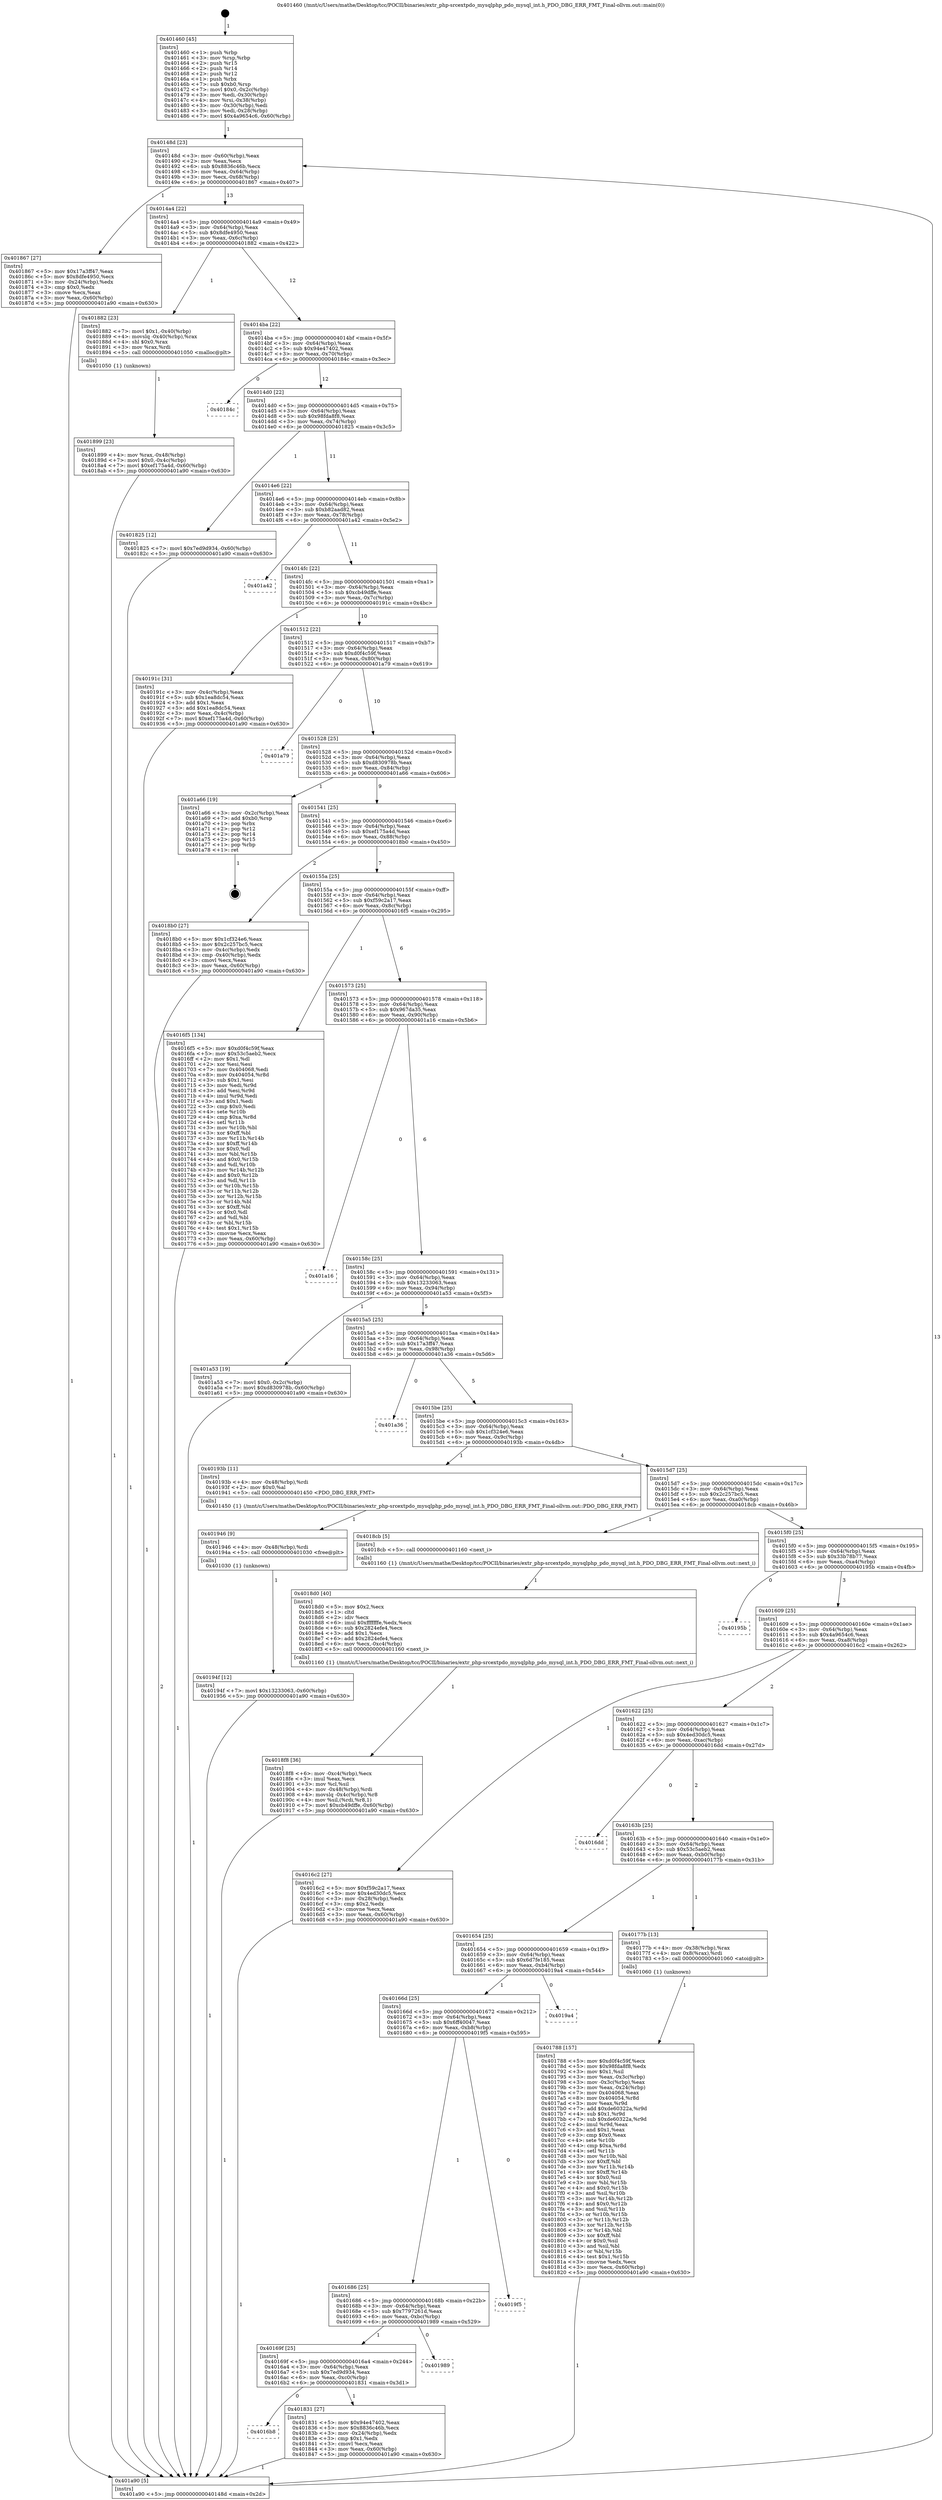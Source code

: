 digraph "0x401460" {
  label = "0x401460 (/mnt/c/Users/mathe/Desktop/tcc/POCII/binaries/extr_php-srcextpdo_mysqlphp_pdo_mysql_int.h_PDO_DBG_ERR_FMT_Final-ollvm.out::main(0))"
  labelloc = "t"
  node[shape=record]

  Entry [label="",width=0.3,height=0.3,shape=circle,fillcolor=black,style=filled]
  "0x40148d" [label="{
     0x40148d [23]\l
     | [instrs]\l
     &nbsp;&nbsp;0x40148d \<+3\>: mov -0x60(%rbp),%eax\l
     &nbsp;&nbsp;0x401490 \<+2\>: mov %eax,%ecx\l
     &nbsp;&nbsp;0x401492 \<+6\>: sub $0x8836c46b,%ecx\l
     &nbsp;&nbsp;0x401498 \<+3\>: mov %eax,-0x64(%rbp)\l
     &nbsp;&nbsp;0x40149b \<+3\>: mov %ecx,-0x68(%rbp)\l
     &nbsp;&nbsp;0x40149e \<+6\>: je 0000000000401867 \<main+0x407\>\l
  }"]
  "0x401867" [label="{
     0x401867 [27]\l
     | [instrs]\l
     &nbsp;&nbsp;0x401867 \<+5\>: mov $0x17a3ff47,%eax\l
     &nbsp;&nbsp;0x40186c \<+5\>: mov $0x8dfe4950,%ecx\l
     &nbsp;&nbsp;0x401871 \<+3\>: mov -0x24(%rbp),%edx\l
     &nbsp;&nbsp;0x401874 \<+3\>: cmp $0x0,%edx\l
     &nbsp;&nbsp;0x401877 \<+3\>: cmove %ecx,%eax\l
     &nbsp;&nbsp;0x40187a \<+3\>: mov %eax,-0x60(%rbp)\l
     &nbsp;&nbsp;0x40187d \<+5\>: jmp 0000000000401a90 \<main+0x630\>\l
  }"]
  "0x4014a4" [label="{
     0x4014a4 [22]\l
     | [instrs]\l
     &nbsp;&nbsp;0x4014a4 \<+5\>: jmp 00000000004014a9 \<main+0x49\>\l
     &nbsp;&nbsp;0x4014a9 \<+3\>: mov -0x64(%rbp),%eax\l
     &nbsp;&nbsp;0x4014ac \<+5\>: sub $0x8dfe4950,%eax\l
     &nbsp;&nbsp;0x4014b1 \<+3\>: mov %eax,-0x6c(%rbp)\l
     &nbsp;&nbsp;0x4014b4 \<+6\>: je 0000000000401882 \<main+0x422\>\l
  }"]
  Exit [label="",width=0.3,height=0.3,shape=circle,fillcolor=black,style=filled,peripheries=2]
  "0x401882" [label="{
     0x401882 [23]\l
     | [instrs]\l
     &nbsp;&nbsp;0x401882 \<+7\>: movl $0x1,-0x40(%rbp)\l
     &nbsp;&nbsp;0x401889 \<+4\>: movslq -0x40(%rbp),%rax\l
     &nbsp;&nbsp;0x40188d \<+4\>: shl $0x0,%rax\l
     &nbsp;&nbsp;0x401891 \<+3\>: mov %rax,%rdi\l
     &nbsp;&nbsp;0x401894 \<+5\>: call 0000000000401050 \<malloc@plt\>\l
     | [calls]\l
     &nbsp;&nbsp;0x401050 \{1\} (unknown)\l
  }"]
  "0x4014ba" [label="{
     0x4014ba [22]\l
     | [instrs]\l
     &nbsp;&nbsp;0x4014ba \<+5\>: jmp 00000000004014bf \<main+0x5f\>\l
     &nbsp;&nbsp;0x4014bf \<+3\>: mov -0x64(%rbp),%eax\l
     &nbsp;&nbsp;0x4014c2 \<+5\>: sub $0x94e47402,%eax\l
     &nbsp;&nbsp;0x4014c7 \<+3\>: mov %eax,-0x70(%rbp)\l
     &nbsp;&nbsp;0x4014ca \<+6\>: je 000000000040184c \<main+0x3ec\>\l
  }"]
  "0x40194f" [label="{
     0x40194f [12]\l
     | [instrs]\l
     &nbsp;&nbsp;0x40194f \<+7\>: movl $0x13233063,-0x60(%rbp)\l
     &nbsp;&nbsp;0x401956 \<+5\>: jmp 0000000000401a90 \<main+0x630\>\l
  }"]
  "0x40184c" [label="{
     0x40184c\l
  }", style=dashed]
  "0x4014d0" [label="{
     0x4014d0 [22]\l
     | [instrs]\l
     &nbsp;&nbsp;0x4014d0 \<+5\>: jmp 00000000004014d5 \<main+0x75\>\l
     &nbsp;&nbsp;0x4014d5 \<+3\>: mov -0x64(%rbp),%eax\l
     &nbsp;&nbsp;0x4014d8 \<+5\>: sub $0x98fda8f8,%eax\l
     &nbsp;&nbsp;0x4014dd \<+3\>: mov %eax,-0x74(%rbp)\l
     &nbsp;&nbsp;0x4014e0 \<+6\>: je 0000000000401825 \<main+0x3c5\>\l
  }"]
  "0x401946" [label="{
     0x401946 [9]\l
     | [instrs]\l
     &nbsp;&nbsp;0x401946 \<+4\>: mov -0x48(%rbp),%rdi\l
     &nbsp;&nbsp;0x40194a \<+5\>: call 0000000000401030 \<free@plt\>\l
     | [calls]\l
     &nbsp;&nbsp;0x401030 \{1\} (unknown)\l
  }"]
  "0x401825" [label="{
     0x401825 [12]\l
     | [instrs]\l
     &nbsp;&nbsp;0x401825 \<+7\>: movl $0x7ed9d934,-0x60(%rbp)\l
     &nbsp;&nbsp;0x40182c \<+5\>: jmp 0000000000401a90 \<main+0x630\>\l
  }"]
  "0x4014e6" [label="{
     0x4014e6 [22]\l
     | [instrs]\l
     &nbsp;&nbsp;0x4014e6 \<+5\>: jmp 00000000004014eb \<main+0x8b\>\l
     &nbsp;&nbsp;0x4014eb \<+3\>: mov -0x64(%rbp),%eax\l
     &nbsp;&nbsp;0x4014ee \<+5\>: sub $0xb82aad82,%eax\l
     &nbsp;&nbsp;0x4014f3 \<+3\>: mov %eax,-0x78(%rbp)\l
     &nbsp;&nbsp;0x4014f6 \<+6\>: je 0000000000401a42 \<main+0x5e2\>\l
  }"]
  "0x4018f8" [label="{
     0x4018f8 [36]\l
     | [instrs]\l
     &nbsp;&nbsp;0x4018f8 \<+6\>: mov -0xc4(%rbp),%ecx\l
     &nbsp;&nbsp;0x4018fe \<+3\>: imul %eax,%ecx\l
     &nbsp;&nbsp;0x401901 \<+3\>: mov %cl,%sil\l
     &nbsp;&nbsp;0x401904 \<+4\>: mov -0x48(%rbp),%rdi\l
     &nbsp;&nbsp;0x401908 \<+4\>: movslq -0x4c(%rbp),%r8\l
     &nbsp;&nbsp;0x40190c \<+4\>: mov %sil,(%rdi,%r8,1)\l
     &nbsp;&nbsp;0x401910 \<+7\>: movl $0xcb49dffe,-0x60(%rbp)\l
     &nbsp;&nbsp;0x401917 \<+5\>: jmp 0000000000401a90 \<main+0x630\>\l
  }"]
  "0x401a42" [label="{
     0x401a42\l
  }", style=dashed]
  "0x4014fc" [label="{
     0x4014fc [22]\l
     | [instrs]\l
     &nbsp;&nbsp;0x4014fc \<+5\>: jmp 0000000000401501 \<main+0xa1\>\l
     &nbsp;&nbsp;0x401501 \<+3\>: mov -0x64(%rbp),%eax\l
     &nbsp;&nbsp;0x401504 \<+5\>: sub $0xcb49dffe,%eax\l
     &nbsp;&nbsp;0x401509 \<+3\>: mov %eax,-0x7c(%rbp)\l
     &nbsp;&nbsp;0x40150c \<+6\>: je 000000000040191c \<main+0x4bc\>\l
  }"]
  "0x4018d0" [label="{
     0x4018d0 [40]\l
     | [instrs]\l
     &nbsp;&nbsp;0x4018d0 \<+5\>: mov $0x2,%ecx\l
     &nbsp;&nbsp;0x4018d5 \<+1\>: cltd\l
     &nbsp;&nbsp;0x4018d6 \<+2\>: idiv %ecx\l
     &nbsp;&nbsp;0x4018d8 \<+6\>: imul $0xfffffffe,%edx,%ecx\l
     &nbsp;&nbsp;0x4018de \<+6\>: sub $0x2824efe4,%ecx\l
     &nbsp;&nbsp;0x4018e4 \<+3\>: add $0x1,%ecx\l
     &nbsp;&nbsp;0x4018e7 \<+6\>: add $0x2824efe4,%ecx\l
     &nbsp;&nbsp;0x4018ed \<+6\>: mov %ecx,-0xc4(%rbp)\l
     &nbsp;&nbsp;0x4018f3 \<+5\>: call 0000000000401160 \<next_i\>\l
     | [calls]\l
     &nbsp;&nbsp;0x401160 \{1\} (/mnt/c/Users/mathe/Desktop/tcc/POCII/binaries/extr_php-srcextpdo_mysqlphp_pdo_mysql_int.h_PDO_DBG_ERR_FMT_Final-ollvm.out::next_i)\l
  }"]
  "0x40191c" [label="{
     0x40191c [31]\l
     | [instrs]\l
     &nbsp;&nbsp;0x40191c \<+3\>: mov -0x4c(%rbp),%eax\l
     &nbsp;&nbsp;0x40191f \<+5\>: sub $0x1ea8dc54,%eax\l
     &nbsp;&nbsp;0x401924 \<+3\>: add $0x1,%eax\l
     &nbsp;&nbsp;0x401927 \<+5\>: add $0x1ea8dc54,%eax\l
     &nbsp;&nbsp;0x40192c \<+3\>: mov %eax,-0x4c(%rbp)\l
     &nbsp;&nbsp;0x40192f \<+7\>: movl $0xef175a4d,-0x60(%rbp)\l
     &nbsp;&nbsp;0x401936 \<+5\>: jmp 0000000000401a90 \<main+0x630\>\l
  }"]
  "0x401512" [label="{
     0x401512 [22]\l
     | [instrs]\l
     &nbsp;&nbsp;0x401512 \<+5\>: jmp 0000000000401517 \<main+0xb7\>\l
     &nbsp;&nbsp;0x401517 \<+3\>: mov -0x64(%rbp),%eax\l
     &nbsp;&nbsp;0x40151a \<+5\>: sub $0xd0f4c59f,%eax\l
     &nbsp;&nbsp;0x40151f \<+3\>: mov %eax,-0x80(%rbp)\l
     &nbsp;&nbsp;0x401522 \<+6\>: je 0000000000401a79 \<main+0x619\>\l
  }"]
  "0x401899" [label="{
     0x401899 [23]\l
     | [instrs]\l
     &nbsp;&nbsp;0x401899 \<+4\>: mov %rax,-0x48(%rbp)\l
     &nbsp;&nbsp;0x40189d \<+7\>: movl $0x0,-0x4c(%rbp)\l
     &nbsp;&nbsp;0x4018a4 \<+7\>: movl $0xef175a4d,-0x60(%rbp)\l
     &nbsp;&nbsp;0x4018ab \<+5\>: jmp 0000000000401a90 \<main+0x630\>\l
  }"]
  "0x401a79" [label="{
     0x401a79\l
  }", style=dashed]
  "0x401528" [label="{
     0x401528 [25]\l
     | [instrs]\l
     &nbsp;&nbsp;0x401528 \<+5\>: jmp 000000000040152d \<main+0xcd\>\l
     &nbsp;&nbsp;0x40152d \<+3\>: mov -0x64(%rbp),%eax\l
     &nbsp;&nbsp;0x401530 \<+5\>: sub $0xd830978b,%eax\l
     &nbsp;&nbsp;0x401535 \<+6\>: mov %eax,-0x84(%rbp)\l
     &nbsp;&nbsp;0x40153b \<+6\>: je 0000000000401a66 \<main+0x606\>\l
  }"]
  "0x4016b8" [label="{
     0x4016b8\l
  }", style=dashed]
  "0x401a66" [label="{
     0x401a66 [19]\l
     | [instrs]\l
     &nbsp;&nbsp;0x401a66 \<+3\>: mov -0x2c(%rbp),%eax\l
     &nbsp;&nbsp;0x401a69 \<+7\>: add $0xb0,%rsp\l
     &nbsp;&nbsp;0x401a70 \<+1\>: pop %rbx\l
     &nbsp;&nbsp;0x401a71 \<+2\>: pop %r12\l
     &nbsp;&nbsp;0x401a73 \<+2\>: pop %r14\l
     &nbsp;&nbsp;0x401a75 \<+2\>: pop %r15\l
     &nbsp;&nbsp;0x401a77 \<+1\>: pop %rbp\l
     &nbsp;&nbsp;0x401a78 \<+1\>: ret\l
  }"]
  "0x401541" [label="{
     0x401541 [25]\l
     | [instrs]\l
     &nbsp;&nbsp;0x401541 \<+5\>: jmp 0000000000401546 \<main+0xe6\>\l
     &nbsp;&nbsp;0x401546 \<+3\>: mov -0x64(%rbp),%eax\l
     &nbsp;&nbsp;0x401549 \<+5\>: sub $0xef175a4d,%eax\l
     &nbsp;&nbsp;0x40154e \<+6\>: mov %eax,-0x88(%rbp)\l
     &nbsp;&nbsp;0x401554 \<+6\>: je 00000000004018b0 \<main+0x450\>\l
  }"]
  "0x401831" [label="{
     0x401831 [27]\l
     | [instrs]\l
     &nbsp;&nbsp;0x401831 \<+5\>: mov $0x94e47402,%eax\l
     &nbsp;&nbsp;0x401836 \<+5\>: mov $0x8836c46b,%ecx\l
     &nbsp;&nbsp;0x40183b \<+3\>: mov -0x24(%rbp),%edx\l
     &nbsp;&nbsp;0x40183e \<+3\>: cmp $0x1,%edx\l
     &nbsp;&nbsp;0x401841 \<+3\>: cmovl %ecx,%eax\l
     &nbsp;&nbsp;0x401844 \<+3\>: mov %eax,-0x60(%rbp)\l
     &nbsp;&nbsp;0x401847 \<+5\>: jmp 0000000000401a90 \<main+0x630\>\l
  }"]
  "0x4018b0" [label="{
     0x4018b0 [27]\l
     | [instrs]\l
     &nbsp;&nbsp;0x4018b0 \<+5\>: mov $0x1cf324e6,%eax\l
     &nbsp;&nbsp;0x4018b5 \<+5\>: mov $0x2c257bc5,%ecx\l
     &nbsp;&nbsp;0x4018ba \<+3\>: mov -0x4c(%rbp),%edx\l
     &nbsp;&nbsp;0x4018bd \<+3\>: cmp -0x40(%rbp),%edx\l
     &nbsp;&nbsp;0x4018c0 \<+3\>: cmovl %ecx,%eax\l
     &nbsp;&nbsp;0x4018c3 \<+3\>: mov %eax,-0x60(%rbp)\l
     &nbsp;&nbsp;0x4018c6 \<+5\>: jmp 0000000000401a90 \<main+0x630\>\l
  }"]
  "0x40155a" [label="{
     0x40155a [25]\l
     | [instrs]\l
     &nbsp;&nbsp;0x40155a \<+5\>: jmp 000000000040155f \<main+0xff\>\l
     &nbsp;&nbsp;0x40155f \<+3\>: mov -0x64(%rbp),%eax\l
     &nbsp;&nbsp;0x401562 \<+5\>: sub $0xf59c2a17,%eax\l
     &nbsp;&nbsp;0x401567 \<+6\>: mov %eax,-0x8c(%rbp)\l
     &nbsp;&nbsp;0x40156d \<+6\>: je 00000000004016f5 \<main+0x295\>\l
  }"]
  "0x40169f" [label="{
     0x40169f [25]\l
     | [instrs]\l
     &nbsp;&nbsp;0x40169f \<+5\>: jmp 00000000004016a4 \<main+0x244\>\l
     &nbsp;&nbsp;0x4016a4 \<+3\>: mov -0x64(%rbp),%eax\l
     &nbsp;&nbsp;0x4016a7 \<+5\>: sub $0x7ed9d934,%eax\l
     &nbsp;&nbsp;0x4016ac \<+6\>: mov %eax,-0xc0(%rbp)\l
     &nbsp;&nbsp;0x4016b2 \<+6\>: je 0000000000401831 \<main+0x3d1\>\l
  }"]
  "0x4016f5" [label="{
     0x4016f5 [134]\l
     | [instrs]\l
     &nbsp;&nbsp;0x4016f5 \<+5\>: mov $0xd0f4c59f,%eax\l
     &nbsp;&nbsp;0x4016fa \<+5\>: mov $0x53c5aeb2,%ecx\l
     &nbsp;&nbsp;0x4016ff \<+2\>: mov $0x1,%dl\l
     &nbsp;&nbsp;0x401701 \<+2\>: xor %esi,%esi\l
     &nbsp;&nbsp;0x401703 \<+7\>: mov 0x404068,%edi\l
     &nbsp;&nbsp;0x40170a \<+8\>: mov 0x404054,%r8d\l
     &nbsp;&nbsp;0x401712 \<+3\>: sub $0x1,%esi\l
     &nbsp;&nbsp;0x401715 \<+3\>: mov %edi,%r9d\l
     &nbsp;&nbsp;0x401718 \<+3\>: add %esi,%r9d\l
     &nbsp;&nbsp;0x40171b \<+4\>: imul %r9d,%edi\l
     &nbsp;&nbsp;0x40171f \<+3\>: and $0x1,%edi\l
     &nbsp;&nbsp;0x401722 \<+3\>: cmp $0x0,%edi\l
     &nbsp;&nbsp;0x401725 \<+4\>: sete %r10b\l
     &nbsp;&nbsp;0x401729 \<+4\>: cmp $0xa,%r8d\l
     &nbsp;&nbsp;0x40172d \<+4\>: setl %r11b\l
     &nbsp;&nbsp;0x401731 \<+3\>: mov %r10b,%bl\l
     &nbsp;&nbsp;0x401734 \<+3\>: xor $0xff,%bl\l
     &nbsp;&nbsp;0x401737 \<+3\>: mov %r11b,%r14b\l
     &nbsp;&nbsp;0x40173a \<+4\>: xor $0xff,%r14b\l
     &nbsp;&nbsp;0x40173e \<+3\>: xor $0x0,%dl\l
     &nbsp;&nbsp;0x401741 \<+3\>: mov %bl,%r15b\l
     &nbsp;&nbsp;0x401744 \<+4\>: and $0x0,%r15b\l
     &nbsp;&nbsp;0x401748 \<+3\>: and %dl,%r10b\l
     &nbsp;&nbsp;0x40174b \<+3\>: mov %r14b,%r12b\l
     &nbsp;&nbsp;0x40174e \<+4\>: and $0x0,%r12b\l
     &nbsp;&nbsp;0x401752 \<+3\>: and %dl,%r11b\l
     &nbsp;&nbsp;0x401755 \<+3\>: or %r10b,%r15b\l
     &nbsp;&nbsp;0x401758 \<+3\>: or %r11b,%r12b\l
     &nbsp;&nbsp;0x40175b \<+3\>: xor %r12b,%r15b\l
     &nbsp;&nbsp;0x40175e \<+3\>: or %r14b,%bl\l
     &nbsp;&nbsp;0x401761 \<+3\>: xor $0xff,%bl\l
     &nbsp;&nbsp;0x401764 \<+3\>: or $0x0,%dl\l
     &nbsp;&nbsp;0x401767 \<+2\>: and %dl,%bl\l
     &nbsp;&nbsp;0x401769 \<+3\>: or %bl,%r15b\l
     &nbsp;&nbsp;0x40176c \<+4\>: test $0x1,%r15b\l
     &nbsp;&nbsp;0x401770 \<+3\>: cmovne %ecx,%eax\l
     &nbsp;&nbsp;0x401773 \<+3\>: mov %eax,-0x60(%rbp)\l
     &nbsp;&nbsp;0x401776 \<+5\>: jmp 0000000000401a90 \<main+0x630\>\l
  }"]
  "0x401573" [label="{
     0x401573 [25]\l
     | [instrs]\l
     &nbsp;&nbsp;0x401573 \<+5\>: jmp 0000000000401578 \<main+0x118\>\l
     &nbsp;&nbsp;0x401578 \<+3\>: mov -0x64(%rbp),%eax\l
     &nbsp;&nbsp;0x40157b \<+5\>: sub $0x967da35,%eax\l
     &nbsp;&nbsp;0x401580 \<+6\>: mov %eax,-0x90(%rbp)\l
     &nbsp;&nbsp;0x401586 \<+6\>: je 0000000000401a16 \<main+0x5b6\>\l
  }"]
  "0x401989" [label="{
     0x401989\l
  }", style=dashed]
  "0x401a16" [label="{
     0x401a16\l
  }", style=dashed]
  "0x40158c" [label="{
     0x40158c [25]\l
     | [instrs]\l
     &nbsp;&nbsp;0x40158c \<+5\>: jmp 0000000000401591 \<main+0x131\>\l
     &nbsp;&nbsp;0x401591 \<+3\>: mov -0x64(%rbp),%eax\l
     &nbsp;&nbsp;0x401594 \<+5\>: sub $0x13233063,%eax\l
     &nbsp;&nbsp;0x401599 \<+6\>: mov %eax,-0x94(%rbp)\l
     &nbsp;&nbsp;0x40159f \<+6\>: je 0000000000401a53 \<main+0x5f3\>\l
  }"]
  "0x401686" [label="{
     0x401686 [25]\l
     | [instrs]\l
     &nbsp;&nbsp;0x401686 \<+5\>: jmp 000000000040168b \<main+0x22b\>\l
     &nbsp;&nbsp;0x40168b \<+3\>: mov -0x64(%rbp),%eax\l
     &nbsp;&nbsp;0x40168e \<+5\>: sub $0x7797261d,%eax\l
     &nbsp;&nbsp;0x401693 \<+6\>: mov %eax,-0xbc(%rbp)\l
     &nbsp;&nbsp;0x401699 \<+6\>: je 0000000000401989 \<main+0x529\>\l
  }"]
  "0x401a53" [label="{
     0x401a53 [19]\l
     | [instrs]\l
     &nbsp;&nbsp;0x401a53 \<+7\>: movl $0x0,-0x2c(%rbp)\l
     &nbsp;&nbsp;0x401a5a \<+7\>: movl $0xd830978b,-0x60(%rbp)\l
     &nbsp;&nbsp;0x401a61 \<+5\>: jmp 0000000000401a90 \<main+0x630\>\l
  }"]
  "0x4015a5" [label="{
     0x4015a5 [25]\l
     | [instrs]\l
     &nbsp;&nbsp;0x4015a5 \<+5\>: jmp 00000000004015aa \<main+0x14a\>\l
     &nbsp;&nbsp;0x4015aa \<+3\>: mov -0x64(%rbp),%eax\l
     &nbsp;&nbsp;0x4015ad \<+5\>: sub $0x17a3ff47,%eax\l
     &nbsp;&nbsp;0x4015b2 \<+6\>: mov %eax,-0x98(%rbp)\l
     &nbsp;&nbsp;0x4015b8 \<+6\>: je 0000000000401a36 \<main+0x5d6\>\l
  }"]
  "0x4019f5" [label="{
     0x4019f5\l
  }", style=dashed]
  "0x401a36" [label="{
     0x401a36\l
  }", style=dashed]
  "0x4015be" [label="{
     0x4015be [25]\l
     | [instrs]\l
     &nbsp;&nbsp;0x4015be \<+5\>: jmp 00000000004015c3 \<main+0x163\>\l
     &nbsp;&nbsp;0x4015c3 \<+3\>: mov -0x64(%rbp),%eax\l
     &nbsp;&nbsp;0x4015c6 \<+5\>: sub $0x1cf324e6,%eax\l
     &nbsp;&nbsp;0x4015cb \<+6\>: mov %eax,-0x9c(%rbp)\l
     &nbsp;&nbsp;0x4015d1 \<+6\>: je 000000000040193b \<main+0x4db\>\l
  }"]
  "0x40166d" [label="{
     0x40166d [25]\l
     | [instrs]\l
     &nbsp;&nbsp;0x40166d \<+5\>: jmp 0000000000401672 \<main+0x212\>\l
     &nbsp;&nbsp;0x401672 \<+3\>: mov -0x64(%rbp),%eax\l
     &nbsp;&nbsp;0x401675 \<+5\>: sub $0x6ff40047,%eax\l
     &nbsp;&nbsp;0x40167a \<+6\>: mov %eax,-0xb8(%rbp)\l
     &nbsp;&nbsp;0x401680 \<+6\>: je 00000000004019f5 \<main+0x595\>\l
  }"]
  "0x40193b" [label="{
     0x40193b [11]\l
     | [instrs]\l
     &nbsp;&nbsp;0x40193b \<+4\>: mov -0x48(%rbp),%rdi\l
     &nbsp;&nbsp;0x40193f \<+2\>: mov $0x0,%al\l
     &nbsp;&nbsp;0x401941 \<+5\>: call 0000000000401450 \<PDO_DBG_ERR_FMT\>\l
     | [calls]\l
     &nbsp;&nbsp;0x401450 \{1\} (/mnt/c/Users/mathe/Desktop/tcc/POCII/binaries/extr_php-srcextpdo_mysqlphp_pdo_mysql_int.h_PDO_DBG_ERR_FMT_Final-ollvm.out::PDO_DBG_ERR_FMT)\l
  }"]
  "0x4015d7" [label="{
     0x4015d7 [25]\l
     | [instrs]\l
     &nbsp;&nbsp;0x4015d7 \<+5\>: jmp 00000000004015dc \<main+0x17c\>\l
     &nbsp;&nbsp;0x4015dc \<+3\>: mov -0x64(%rbp),%eax\l
     &nbsp;&nbsp;0x4015df \<+5\>: sub $0x2c257bc5,%eax\l
     &nbsp;&nbsp;0x4015e4 \<+6\>: mov %eax,-0xa0(%rbp)\l
     &nbsp;&nbsp;0x4015ea \<+6\>: je 00000000004018cb \<main+0x46b\>\l
  }"]
  "0x4019a4" [label="{
     0x4019a4\l
  }", style=dashed]
  "0x4018cb" [label="{
     0x4018cb [5]\l
     | [instrs]\l
     &nbsp;&nbsp;0x4018cb \<+5\>: call 0000000000401160 \<next_i\>\l
     | [calls]\l
     &nbsp;&nbsp;0x401160 \{1\} (/mnt/c/Users/mathe/Desktop/tcc/POCII/binaries/extr_php-srcextpdo_mysqlphp_pdo_mysql_int.h_PDO_DBG_ERR_FMT_Final-ollvm.out::next_i)\l
  }"]
  "0x4015f0" [label="{
     0x4015f0 [25]\l
     | [instrs]\l
     &nbsp;&nbsp;0x4015f0 \<+5\>: jmp 00000000004015f5 \<main+0x195\>\l
     &nbsp;&nbsp;0x4015f5 \<+3\>: mov -0x64(%rbp),%eax\l
     &nbsp;&nbsp;0x4015f8 \<+5\>: sub $0x33b78b77,%eax\l
     &nbsp;&nbsp;0x4015fd \<+6\>: mov %eax,-0xa4(%rbp)\l
     &nbsp;&nbsp;0x401603 \<+6\>: je 000000000040195b \<main+0x4fb\>\l
  }"]
  "0x401788" [label="{
     0x401788 [157]\l
     | [instrs]\l
     &nbsp;&nbsp;0x401788 \<+5\>: mov $0xd0f4c59f,%ecx\l
     &nbsp;&nbsp;0x40178d \<+5\>: mov $0x98fda8f8,%edx\l
     &nbsp;&nbsp;0x401792 \<+3\>: mov $0x1,%sil\l
     &nbsp;&nbsp;0x401795 \<+3\>: mov %eax,-0x3c(%rbp)\l
     &nbsp;&nbsp;0x401798 \<+3\>: mov -0x3c(%rbp),%eax\l
     &nbsp;&nbsp;0x40179b \<+3\>: mov %eax,-0x24(%rbp)\l
     &nbsp;&nbsp;0x40179e \<+7\>: mov 0x404068,%eax\l
     &nbsp;&nbsp;0x4017a5 \<+8\>: mov 0x404054,%r8d\l
     &nbsp;&nbsp;0x4017ad \<+3\>: mov %eax,%r9d\l
     &nbsp;&nbsp;0x4017b0 \<+7\>: add $0xde60322a,%r9d\l
     &nbsp;&nbsp;0x4017b7 \<+4\>: sub $0x1,%r9d\l
     &nbsp;&nbsp;0x4017bb \<+7\>: sub $0xde60322a,%r9d\l
     &nbsp;&nbsp;0x4017c2 \<+4\>: imul %r9d,%eax\l
     &nbsp;&nbsp;0x4017c6 \<+3\>: and $0x1,%eax\l
     &nbsp;&nbsp;0x4017c9 \<+3\>: cmp $0x0,%eax\l
     &nbsp;&nbsp;0x4017cc \<+4\>: sete %r10b\l
     &nbsp;&nbsp;0x4017d0 \<+4\>: cmp $0xa,%r8d\l
     &nbsp;&nbsp;0x4017d4 \<+4\>: setl %r11b\l
     &nbsp;&nbsp;0x4017d8 \<+3\>: mov %r10b,%bl\l
     &nbsp;&nbsp;0x4017db \<+3\>: xor $0xff,%bl\l
     &nbsp;&nbsp;0x4017de \<+3\>: mov %r11b,%r14b\l
     &nbsp;&nbsp;0x4017e1 \<+4\>: xor $0xff,%r14b\l
     &nbsp;&nbsp;0x4017e5 \<+4\>: xor $0x0,%sil\l
     &nbsp;&nbsp;0x4017e9 \<+3\>: mov %bl,%r15b\l
     &nbsp;&nbsp;0x4017ec \<+4\>: and $0x0,%r15b\l
     &nbsp;&nbsp;0x4017f0 \<+3\>: and %sil,%r10b\l
     &nbsp;&nbsp;0x4017f3 \<+3\>: mov %r14b,%r12b\l
     &nbsp;&nbsp;0x4017f6 \<+4\>: and $0x0,%r12b\l
     &nbsp;&nbsp;0x4017fa \<+3\>: and %sil,%r11b\l
     &nbsp;&nbsp;0x4017fd \<+3\>: or %r10b,%r15b\l
     &nbsp;&nbsp;0x401800 \<+3\>: or %r11b,%r12b\l
     &nbsp;&nbsp;0x401803 \<+3\>: xor %r12b,%r15b\l
     &nbsp;&nbsp;0x401806 \<+3\>: or %r14b,%bl\l
     &nbsp;&nbsp;0x401809 \<+3\>: xor $0xff,%bl\l
     &nbsp;&nbsp;0x40180c \<+4\>: or $0x0,%sil\l
     &nbsp;&nbsp;0x401810 \<+3\>: and %sil,%bl\l
     &nbsp;&nbsp;0x401813 \<+3\>: or %bl,%r15b\l
     &nbsp;&nbsp;0x401816 \<+4\>: test $0x1,%r15b\l
     &nbsp;&nbsp;0x40181a \<+3\>: cmovne %edx,%ecx\l
     &nbsp;&nbsp;0x40181d \<+3\>: mov %ecx,-0x60(%rbp)\l
     &nbsp;&nbsp;0x401820 \<+5\>: jmp 0000000000401a90 \<main+0x630\>\l
  }"]
  "0x40195b" [label="{
     0x40195b\l
  }", style=dashed]
  "0x401609" [label="{
     0x401609 [25]\l
     | [instrs]\l
     &nbsp;&nbsp;0x401609 \<+5\>: jmp 000000000040160e \<main+0x1ae\>\l
     &nbsp;&nbsp;0x40160e \<+3\>: mov -0x64(%rbp),%eax\l
     &nbsp;&nbsp;0x401611 \<+5\>: sub $0x4a9654c6,%eax\l
     &nbsp;&nbsp;0x401616 \<+6\>: mov %eax,-0xa8(%rbp)\l
     &nbsp;&nbsp;0x40161c \<+6\>: je 00000000004016c2 \<main+0x262\>\l
  }"]
  "0x401654" [label="{
     0x401654 [25]\l
     | [instrs]\l
     &nbsp;&nbsp;0x401654 \<+5\>: jmp 0000000000401659 \<main+0x1f9\>\l
     &nbsp;&nbsp;0x401659 \<+3\>: mov -0x64(%rbp),%eax\l
     &nbsp;&nbsp;0x40165c \<+5\>: sub $0x6d7fe185,%eax\l
     &nbsp;&nbsp;0x401661 \<+6\>: mov %eax,-0xb4(%rbp)\l
     &nbsp;&nbsp;0x401667 \<+6\>: je 00000000004019a4 \<main+0x544\>\l
  }"]
  "0x4016c2" [label="{
     0x4016c2 [27]\l
     | [instrs]\l
     &nbsp;&nbsp;0x4016c2 \<+5\>: mov $0xf59c2a17,%eax\l
     &nbsp;&nbsp;0x4016c7 \<+5\>: mov $0x4ed30dc5,%ecx\l
     &nbsp;&nbsp;0x4016cc \<+3\>: mov -0x28(%rbp),%edx\l
     &nbsp;&nbsp;0x4016cf \<+3\>: cmp $0x2,%edx\l
     &nbsp;&nbsp;0x4016d2 \<+3\>: cmovne %ecx,%eax\l
     &nbsp;&nbsp;0x4016d5 \<+3\>: mov %eax,-0x60(%rbp)\l
     &nbsp;&nbsp;0x4016d8 \<+5\>: jmp 0000000000401a90 \<main+0x630\>\l
  }"]
  "0x401622" [label="{
     0x401622 [25]\l
     | [instrs]\l
     &nbsp;&nbsp;0x401622 \<+5\>: jmp 0000000000401627 \<main+0x1c7\>\l
     &nbsp;&nbsp;0x401627 \<+3\>: mov -0x64(%rbp),%eax\l
     &nbsp;&nbsp;0x40162a \<+5\>: sub $0x4ed30dc5,%eax\l
     &nbsp;&nbsp;0x40162f \<+6\>: mov %eax,-0xac(%rbp)\l
     &nbsp;&nbsp;0x401635 \<+6\>: je 00000000004016dd \<main+0x27d\>\l
  }"]
  "0x401a90" [label="{
     0x401a90 [5]\l
     | [instrs]\l
     &nbsp;&nbsp;0x401a90 \<+5\>: jmp 000000000040148d \<main+0x2d\>\l
  }"]
  "0x401460" [label="{
     0x401460 [45]\l
     | [instrs]\l
     &nbsp;&nbsp;0x401460 \<+1\>: push %rbp\l
     &nbsp;&nbsp;0x401461 \<+3\>: mov %rsp,%rbp\l
     &nbsp;&nbsp;0x401464 \<+2\>: push %r15\l
     &nbsp;&nbsp;0x401466 \<+2\>: push %r14\l
     &nbsp;&nbsp;0x401468 \<+2\>: push %r12\l
     &nbsp;&nbsp;0x40146a \<+1\>: push %rbx\l
     &nbsp;&nbsp;0x40146b \<+7\>: sub $0xb0,%rsp\l
     &nbsp;&nbsp;0x401472 \<+7\>: movl $0x0,-0x2c(%rbp)\l
     &nbsp;&nbsp;0x401479 \<+3\>: mov %edi,-0x30(%rbp)\l
     &nbsp;&nbsp;0x40147c \<+4\>: mov %rsi,-0x38(%rbp)\l
     &nbsp;&nbsp;0x401480 \<+3\>: mov -0x30(%rbp),%edi\l
     &nbsp;&nbsp;0x401483 \<+3\>: mov %edi,-0x28(%rbp)\l
     &nbsp;&nbsp;0x401486 \<+7\>: movl $0x4a9654c6,-0x60(%rbp)\l
  }"]
  "0x40177b" [label="{
     0x40177b [13]\l
     | [instrs]\l
     &nbsp;&nbsp;0x40177b \<+4\>: mov -0x38(%rbp),%rax\l
     &nbsp;&nbsp;0x40177f \<+4\>: mov 0x8(%rax),%rdi\l
     &nbsp;&nbsp;0x401783 \<+5\>: call 0000000000401060 \<atoi@plt\>\l
     | [calls]\l
     &nbsp;&nbsp;0x401060 \{1\} (unknown)\l
  }"]
  "0x4016dd" [label="{
     0x4016dd\l
  }", style=dashed]
  "0x40163b" [label="{
     0x40163b [25]\l
     | [instrs]\l
     &nbsp;&nbsp;0x40163b \<+5\>: jmp 0000000000401640 \<main+0x1e0\>\l
     &nbsp;&nbsp;0x401640 \<+3\>: mov -0x64(%rbp),%eax\l
     &nbsp;&nbsp;0x401643 \<+5\>: sub $0x53c5aeb2,%eax\l
     &nbsp;&nbsp;0x401648 \<+6\>: mov %eax,-0xb0(%rbp)\l
     &nbsp;&nbsp;0x40164e \<+6\>: je 000000000040177b \<main+0x31b\>\l
  }"]
  Entry -> "0x401460" [label=" 1"]
  "0x40148d" -> "0x401867" [label=" 1"]
  "0x40148d" -> "0x4014a4" [label=" 13"]
  "0x401a66" -> Exit [label=" 1"]
  "0x4014a4" -> "0x401882" [label=" 1"]
  "0x4014a4" -> "0x4014ba" [label=" 12"]
  "0x401a53" -> "0x401a90" [label=" 1"]
  "0x4014ba" -> "0x40184c" [label=" 0"]
  "0x4014ba" -> "0x4014d0" [label=" 12"]
  "0x40194f" -> "0x401a90" [label=" 1"]
  "0x4014d0" -> "0x401825" [label=" 1"]
  "0x4014d0" -> "0x4014e6" [label=" 11"]
  "0x401946" -> "0x40194f" [label=" 1"]
  "0x4014e6" -> "0x401a42" [label=" 0"]
  "0x4014e6" -> "0x4014fc" [label=" 11"]
  "0x40193b" -> "0x401946" [label=" 1"]
  "0x4014fc" -> "0x40191c" [label=" 1"]
  "0x4014fc" -> "0x401512" [label=" 10"]
  "0x40191c" -> "0x401a90" [label=" 1"]
  "0x401512" -> "0x401a79" [label=" 0"]
  "0x401512" -> "0x401528" [label=" 10"]
  "0x4018f8" -> "0x401a90" [label=" 1"]
  "0x401528" -> "0x401a66" [label=" 1"]
  "0x401528" -> "0x401541" [label=" 9"]
  "0x4018d0" -> "0x4018f8" [label=" 1"]
  "0x401541" -> "0x4018b0" [label=" 2"]
  "0x401541" -> "0x40155a" [label=" 7"]
  "0x4018cb" -> "0x4018d0" [label=" 1"]
  "0x40155a" -> "0x4016f5" [label=" 1"]
  "0x40155a" -> "0x401573" [label=" 6"]
  "0x401899" -> "0x401a90" [label=" 1"]
  "0x401573" -> "0x401a16" [label=" 0"]
  "0x401573" -> "0x40158c" [label=" 6"]
  "0x401882" -> "0x401899" [label=" 1"]
  "0x40158c" -> "0x401a53" [label=" 1"]
  "0x40158c" -> "0x4015a5" [label=" 5"]
  "0x401831" -> "0x401a90" [label=" 1"]
  "0x4015a5" -> "0x401a36" [label=" 0"]
  "0x4015a5" -> "0x4015be" [label=" 5"]
  "0x40169f" -> "0x4016b8" [label=" 0"]
  "0x4015be" -> "0x40193b" [label=" 1"]
  "0x4015be" -> "0x4015d7" [label=" 4"]
  "0x4018b0" -> "0x401a90" [label=" 2"]
  "0x4015d7" -> "0x4018cb" [label=" 1"]
  "0x4015d7" -> "0x4015f0" [label=" 3"]
  "0x401686" -> "0x40169f" [label=" 1"]
  "0x4015f0" -> "0x40195b" [label=" 0"]
  "0x4015f0" -> "0x401609" [label=" 3"]
  "0x401867" -> "0x401a90" [label=" 1"]
  "0x401609" -> "0x4016c2" [label=" 1"]
  "0x401609" -> "0x401622" [label=" 2"]
  "0x4016c2" -> "0x401a90" [label=" 1"]
  "0x401460" -> "0x40148d" [label=" 1"]
  "0x401a90" -> "0x40148d" [label=" 13"]
  "0x4016f5" -> "0x401a90" [label=" 1"]
  "0x40166d" -> "0x401686" [label=" 1"]
  "0x401622" -> "0x4016dd" [label=" 0"]
  "0x401622" -> "0x40163b" [label=" 2"]
  "0x40166d" -> "0x4019f5" [label=" 0"]
  "0x40163b" -> "0x40177b" [label=" 1"]
  "0x40163b" -> "0x401654" [label=" 1"]
  "0x40177b" -> "0x401788" [label=" 1"]
  "0x401788" -> "0x401a90" [label=" 1"]
  "0x401825" -> "0x401a90" [label=" 1"]
  "0x401686" -> "0x401989" [label=" 0"]
  "0x401654" -> "0x4019a4" [label=" 0"]
  "0x401654" -> "0x40166d" [label=" 1"]
  "0x40169f" -> "0x401831" [label=" 1"]
}
